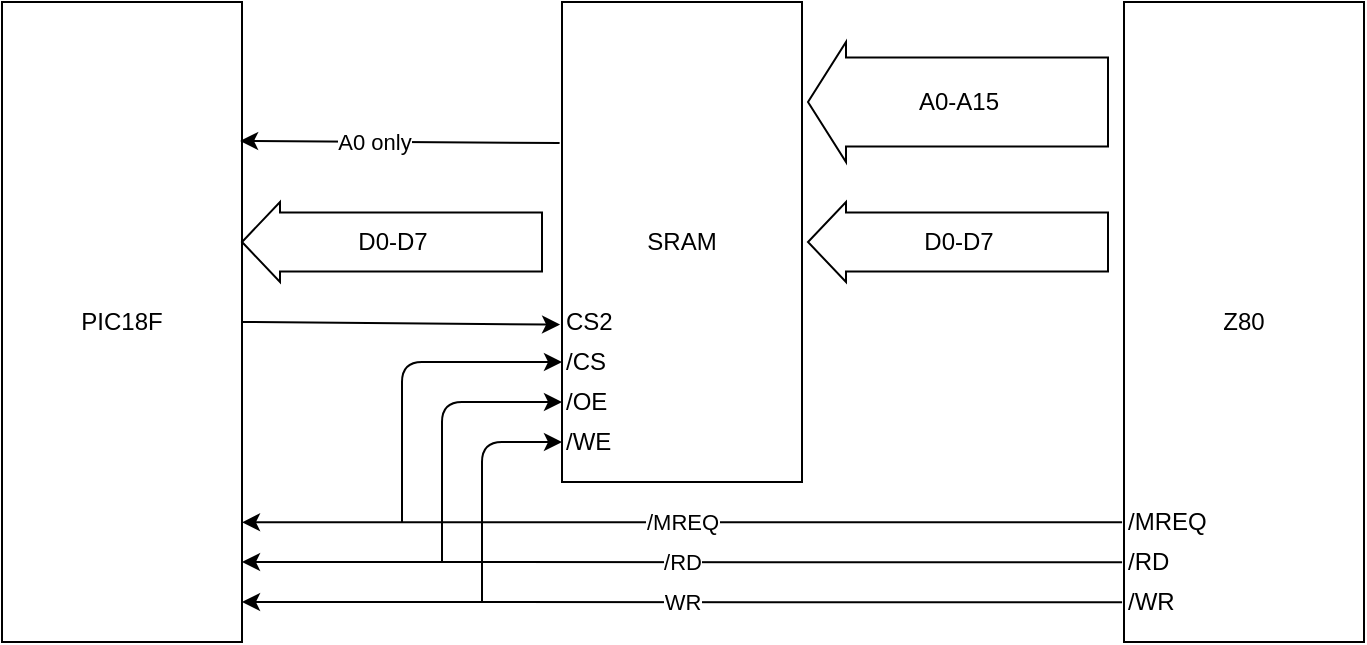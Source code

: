 <mxfile>
    <diagram id="bU4NkwsP5vb4FCNsMPat" name="Page-1">
        <mxGraphModel dx="1434" dy="964" grid="1" gridSize="10" guides="1" tooltips="1" connect="1" arrows="1" fold="1" page="1" pageScale="1" pageWidth="850" pageHeight="1100" math="0" shadow="0">
            <root>
                <mxCell id="0"/>
                <mxCell id="1" parent="0"/>
                <object label="Z80" Name="Z80" id="2">
                    <mxCell style="rounded=0;whiteSpace=wrap;html=1;" parent="1" vertex="1">
                        <mxGeometry x="641" y="170" width="120" height="320" as="geometry"/>
                    </mxCell>
                </object>
                <object label="SRAM&lt;span style=&quot;color: rgba(0, 0, 0, 0); font-family: monospace; font-size: 0px; text-align: start;&quot;&gt;%3CmxGraphModel%3E%3Croot%3E%3CmxCell%20id%3D%220%22%2F%3E%3CmxCell%20id%3D%221%22%20parent%3D%220%22%2F%3E%3Cobject%20label%3D%22Z80%22%20Name%3D%22Z80%22%20id%3D%222%22%3E%3CmxCell%20style%3D%22rounded%3D0%3BwhiteSpace%3Dwrap%3Bhtml%3D1%3B%22%20vertex%3D%221%22%20parent%3D%221%22%3E%3CmxGeometry%20x%3D%22270%22%20y%3D%22160%22%20width%3D%22120%22%20height%3D%22190%22%20as%3D%22geometry%22%2F%3E%3C%2FmxCell%3E%3C%2Fobject%3E%3C%2Froot%3E%3C%2FmxGraphModel%3E&lt;/span&gt;&lt;span style=&quot;color: rgba(0, 0, 0, 0); font-family: monospace; font-size: 0px; text-align: start;&quot;&gt;%3CmxGraphModel%3E%3Croot%3E%3CmxCell%20id%3D%220%22%2F%3E%3CmxCell%20id%3D%221%22%20parent%3D%220%22%2F%3E%3Cobject%20label%3D%22Z80%22%20Name%3D%22Z80%22%20id%3D%222%22%3E%3CmxCell%20style%3D%22rounded%3D0%3BwhiteSpace%3Dwrap%3Bhtml%3D1%3B%22%20vertex%3D%221%22%20parent%3D%221%22%3E%3CmxGeometry%20x%3D%22270%22%20y%3D%22160%22%20width%3D%22120%22%20height%3D%22190%22%20as%3D%22geometry%22%2F%3E%3C%2FmxCell%3E%3C%2Fobject%3E%3C%2Froot%3E%3C%2FmxGraphModel%3E&lt;/span&gt;" Name="Z80" id="3">
                    <mxCell style="rounded=0;whiteSpace=wrap;html=1;" parent="1" vertex="1">
                        <mxGeometry x="360" y="170" width="120" height="240" as="geometry"/>
                    </mxCell>
                </object>
                <object label="PIC18F" Name="Z80" id="4">
                    <mxCell style="rounded=0;whiteSpace=wrap;html=1;" parent="1" vertex="1">
                        <mxGeometry x="80" y="170" width="120" height="320" as="geometry"/>
                    </mxCell>
                </object>
                <mxCell id="5" value="A0-A15" style="html=1;shadow=0;dashed=0;align=center;verticalAlign=middle;shape=mxgraph.arrows2.arrow;dy=0.26;dx=19;flipH=1;notch=0;" parent="1" vertex="1">
                    <mxGeometry x="483" y="190" width="150" height="60" as="geometry"/>
                </mxCell>
                <mxCell id="7" value="D0-D7" style="html=1;shadow=0;dashed=0;align=center;verticalAlign=middle;shape=mxgraph.arrows2.arrow;dy=0.26;dx=19;flipH=1;notch=0;" parent="1" vertex="1">
                    <mxGeometry x="483" y="270" width="150" height="40" as="geometry"/>
                </mxCell>
                <mxCell id="8" value="D0-D7" style="html=1;shadow=0;dashed=0;align=center;verticalAlign=middle;shape=mxgraph.arrows2.arrow;dy=0.26;dx=19;flipH=1;notch=0;" parent="1" vertex="1">
                    <mxGeometry x="200" y="270" width="150" height="40" as="geometry"/>
                </mxCell>
                <mxCell id="9" value="/MREQ" style="endArrow=classic;html=1;endSize=6;startSize=6;jumpSize=0;entryX=1;entryY=0.813;entryDx=0;entryDy=0;entryPerimeter=0;" parent="1" target="4" edge="1">
                    <mxGeometry width="50" height="50" relative="1" as="geometry">
                        <mxPoint x="640.04" y="430.08" as="sourcePoint"/>
                        <mxPoint x="483.0" y="430.0" as="targetPoint"/>
                    </mxGeometry>
                </mxCell>
                <mxCell id="10" value="/RD" style="endArrow=classic;html=1;endSize=6;startSize=6;jumpSize=0;entryX=1;entryY=0.875;entryDx=0;entryDy=0;entryPerimeter=0;" parent="1" target="4" edge="1">
                    <mxGeometry width="50" height="50" relative="1" as="geometry">
                        <mxPoint x="640.04" y="450.16" as="sourcePoint"/>
                        <mxPoint x="483.0" y="450.08" as="targetPoint"/>
                    </mxGeometry>
                </mxCell>
                <mxCell id="11" value="WR" style="endArrow=classic;html=1;endSize=6;startSize=6;jumpSize=0;" parent="1" edge="1">
                    <mxGeometry width="50" height="50" relative="1" as="geometry">
                        <mxPoint x="640.04" y="470.16" as="sourcePoint"/>
                        <mxPoint x="200" y="470" as="targetPoint"/>
                    </mxGeometry>
                </mxCell>
                <mxCell id="12" value="" style="endArrow=classic;html=1;startSize=6;endSize=6;jumpSize=0;entryX=0;entryY=0.75;entryDx=0;entryDy=0;" parent="1" target="3" edge="1">
                    <mxGeometry width="50" height="50" relative="1" as="geometry">
                        <mxPoint x="280" y="430" as="sourcePoint"/>
                        <mxPoint x="320" y="360" as="targetPoint"/>
                        <Array as="points">
                            <mxPoint x="280" y="350"/>
                        </Array>
                    </mxGeometry>
                </mxCell>
                <mxCell id="13" value="" style="endArrow=classic;html=1;startSize=6;endSize=6;jumpSize=0;" parent="1" edge="1">
                    <mxGeometry width="50" height="50" relative="1" as="geometry">
                        <mxPoint x="300" y="450" as="sourcePoint"/>
                        <mxPoint x="360" y="370" as="targetPoint"/>
                        <Array as="points">
                            <mxPoint x="300" y="370"/>
                        </Array>
                    </mxGeometry>
                </mxCell>
                <mxCell id="14" value="" style="endArrow=classic;html=1;startSize=6;endSize=6;jumpSize=0;" parent="1" edge="1">
                    <mxGeometry width="50" height="50" relative="1" as="geometry">
                        <mxPoint x="320" y="470" as="sourcePoint"/>
                        <mxPoint x="360" y="390" as="targetPoint"/>
                        <Array as="points">
                            <mxPoint x="320" y="390"/>
                        </Array>
                    </mxGeometry>
                </mxCell>
                <mxCell id="15" value="/CS" style="text;strokeColor=none;align=left;fillColor=none;html=1;verticalAlign=middle;whiteSpace=wrap;rounded=0;" parent="1" vertex="1">
                    <mxGeometry x="360" y="340" width="50" height="20" as="geometry"/>
                </mxCell>
                <mxCell id="16" value="/OE" style="text;strokeColor=none;align=left;fillColor=none;html=1;verticalAlign=middle;whiteSpace=wrap;rounded=0;" parent="1" vertex="1">
                    <mxGeometry x="360" y="360" width="50" height="20" as="geometry"/>
                </mxCell>
                <mxCell id="17" value="/WE" style="text;strokeColor=none;align=left;fillColor=none;html=1;verticalAlign=middle;whiteSpace=wrap;rounded=0;" parent="1" vertex="1">
                    <mxGeometry x="360" y="380" width="50" height="20" as="geometry"/>
                </mxCell>
                <mxCell id="18" value="" style="endArrow=classic;html=1;entryX=-0.008;entryY=0.672;entryDx=0;entryDy=0;entryPerimeter=0;exitX=1;exitY=0.5;exitDx=0;exitDy=0;" parent="1" source="4" target="3" edge="1">
                    <mxGeometry width="50" height="50" relative="1" as="geometry">
                        <mxPoint x="220" y="355" as="sourcePoint"/>
                        <mxPoint x="270" y="305" as="targetPoint"/>
                    </mxGeometry>
                </mxCell>
                <mxCell id="19" value="CS2" style="text;strokeColor=none;align=left;fillColor=none;html=1;verticalAlign=middle;whiteSpace=wrap;rounded=0;" parent="1" vertex="1">
                    <mxGeometry x="360" y="320" width="50" height="20" as="geometry"/>
                </mxCell>
                <mxCell id="20" value="/MREQ" style="text;strokeColor=none;align=left;fillColor=none;html=1;verticalAlign=middle;whiteSpace=wrap;rounded=0;" parent="1" vertex="1">
                    <mxGeometry x="641" y="420" width="50" height="20" as="geometry"/>
                </mxCell>
                <mxCell id="21" value="/RD" style="text;strokeColor=none;align=left;fillColor=none;html=1;verticalAlign=middle;whiteSpace=wrap;rounded=0;" parent="1" vertex="1">
                    <mxGeometry x="641" y="440" width="50" height="20" as="geometry"/>
                </mxCell>
                <mxCell id="22" value="/WR" style="text;strokeColor=none;align=left;fillColor=none;html=1;verticalAlign=middle;whiteSpace=wrap;rounded=0;" parent="1" vertex="1">
                    <mxGeometry x="641" y="460" width="50" height="20" as="geometry"/>
                </mxCell>
                <mxCell id="23" value="" style="endArrow=classic;html=1;entryX=0.992;entryY=0.217;entryDx=0;entryDy=0;entryPerimeter=0;exitX=-0.01;exitY=0.294;exitDx=0;exitDy=0;exitPerimeter=0;" edge="1" parent="1" source="3" target="4">
                    <mxGeometry width="50" height="50" relative="1" as="geometry">
                        <mxPoint x="350" y="240" as="sourcePoint"/>
                        <mxPoint x="620" y="390" as="targetPoint"/>
                    </mxGeometry>
                </mxCell>
                <mxCell id="24" value="A0 only" style="edgeLabel;html=1;align=center;verticalAlign=middle;resizable=0;points=[];" vertex="1" connectable="0" parent="23">
                    <mxGeometry x="0.172" relative="1" as="geometry">
                        <mxPoint as="offset"/>
                    </mxGeometry>
                </mxCell>
            </root>
        </mxGraphModel>
    </diagram>
</mxfile>